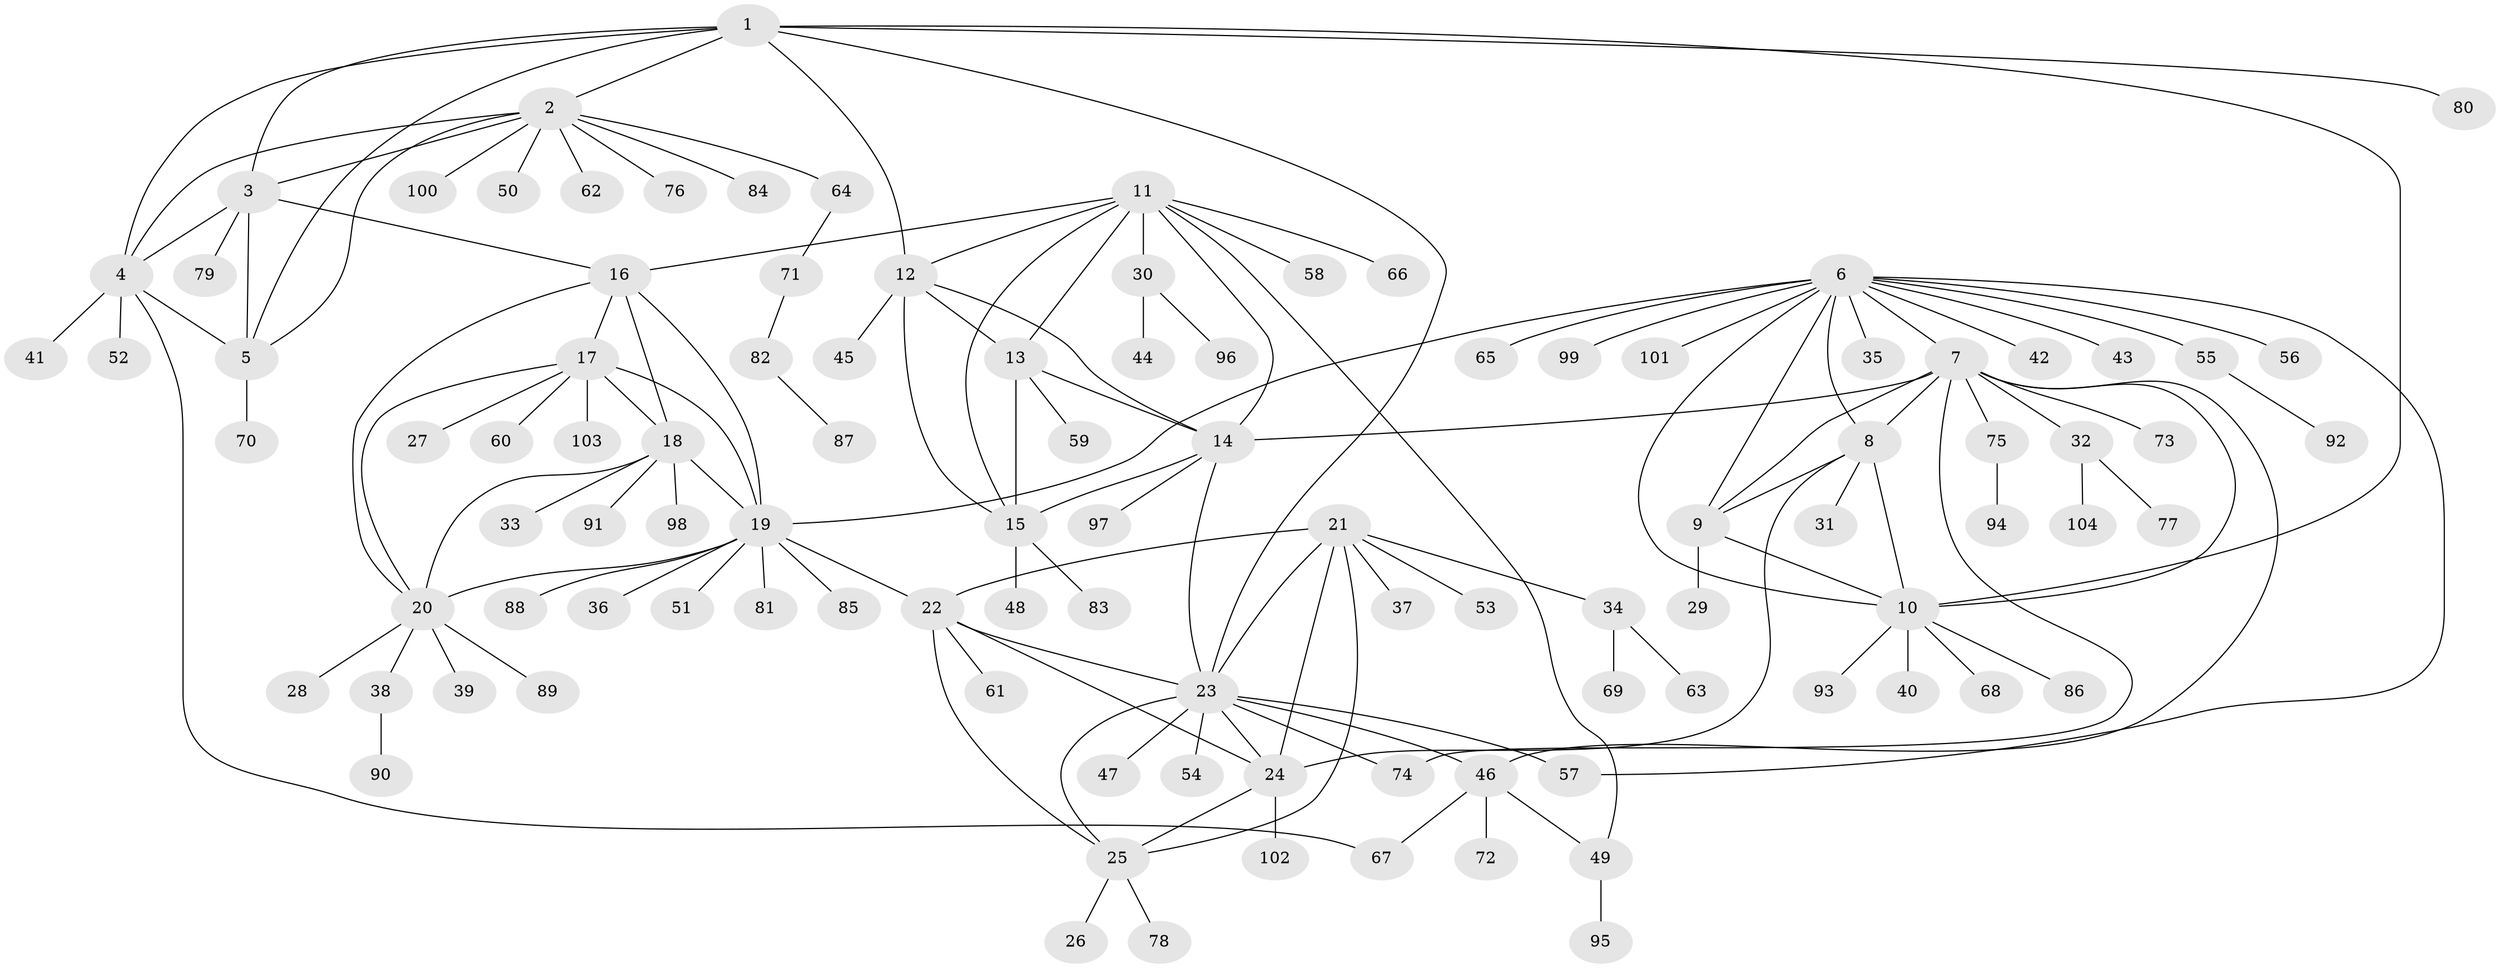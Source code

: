 // Generated by graph-tools (version 1.1) at 2025/55/03/09/25 04:55:02]
// undirected, 104 vertices, 144 edges
graph export_dot {
graph [start="1"]
  node [color=gray90,style=filled];
  1;
  2;
  3;
  4;
  5;
  6;
  7;
  8;
  9;
  10;
  11;
  12;
  13;
  14;
  15;
  16;
  17;
  18;
  19;
  20;
  21;
  22;
  23;
  24;
  25;
  26;
  27;
  28;
  29;
  30;
  31;
  32;
  33;
  34;
  35;
  36;
  37;
  38;
  39;
  40;
  41;
  42;
  43;
  44;
  45;
  46;
  47;
  48;
  49;
  50;
  51;
  52;
  53;
  54;
  55;
  56;
  57;
  58;
  59;
  60;
  61;
  62;
  63;
  64;
  65;
  66;
  67;
  68;
  69;
  70;
  71;
  72;
  73;
  74;
  75;
  76;
  77;
  78;
  79;
  80;
  81;
  82;
  83;
  84;
  85;
  86;
  87;
  88;
  89;
  90;
  91;
  92;
  93;
  94;
  95;
  96;
  97;
  98;
  99;
  100;
  101;
  102;
  103;
  104;
  1 -- 2;
  1 -- 3;
  1 -- 4;
  1 -- 5;
  1 -- 10;
  1 -- 12;
  1 -- 23;
  1 -- 80;
  2 -- 3;
  2 -- 4;
  2 -- 5;
  2 -- 50;
  2 -- 62;
  2 -- 64;
  2 -- 76;
  2 -- 84;
  2 -- 100;
  3 -- 4;
  3 -- 5;
  3 -- 16;
  3 -- 79;
  4 -- 5;
  4 -- 41;
  4 -- 52;
  4 -- 67;
  5 -- 70;
  6 -- 7;
  6 -- 8;
  6 -- 9;
  6 -- 10;
  6 -- 19;
  6 -- 35;
  6 -- 42;
  6 -- 43;
  6 -- 55;
  6 -- 56;
  6 -- 57;
  6 -- 65;
  6 -- 99;
  6 -- 101;
  7 -- 8;
  7 -- 9;
  7 -- 10;
  7 -- 14;
  7 -- 32;
  7 -- 46;
  7 -- 73;
  7 -- 74;
  7 -- 75;
  8 -- 9;
  8 -- 10;
  8 -- 24;
  8 -- 31;
  9 -- 10;
  9 -- 29;
  10 -- 40;
  10 -- 68;
  10 -- 86;
  10 -- 93;
  11 -- 12;
  11 -- 13;
  11 -- 14;
  11 -- 15;
  11 -- 16;
  11 -- 30;
  11 -- 49;
  11 -- 58;
  11 -- 66;
  12 -- 13;
  12 -- 14;
  12 -- 15;
  12 -- 45;
  13 -- 14;
  13 -- 15;
  13 -- 59;
  14 -- 15;
  14 -- 23;
  14 -- 97;
  15 -- 48;
  15 -- 83;
  16 -- 17;
  16 -- 18;
  16 -- 19;
  16 -- 20;
  17 -- 18;
  17 -- 19;
  17 -- 20;
  17 -- 27;
  17 -- 60;
  17 -- 103;
  18 -- 19;
  18 -- 20;
  18 -- 33;
  18 -- 91;
  18 -- 98;
  19 -- 20;
  19 -- 22;
  19 -- 36;
  19 -- 51;
  19 -- 81;
  19 -- 85;
  19 -- 88;
  20 -- 28;
  20 -- 38;
  20 -- 39;
  20 -- 89;
  21 -- 22;
  21 -- 23;
  21 -- 24;
  21 -- 25;
  21 -- 34;
  21 -- 37;
  21 -- 53;
  22 -- 23;
  22 -- 24;
  22 -- 25;
  22 -- 61;
  23 -- 24;
  23 -- 25;
  23 -- 46;
  23 -- 47;
  23 -- 54;
  23 -- 57;
  23 -- 74;
  24 -- 25;
  24 -- 102;
  25 -- 26;
  25 -- 78;
  30 -- 44;
  30 -- 96;
  32 -- 77;
  32 -- 104;
  34 -- 63;
  34 -- 69;
  38 -- 90;
  46 -- 49;
  46 -- 67;
  46 -- 72;
  49 -- 95;
  55 -- 92;
  64 -- 71;
  71 -- 82;
  75 -- 94;
  82 -- 87;
}
